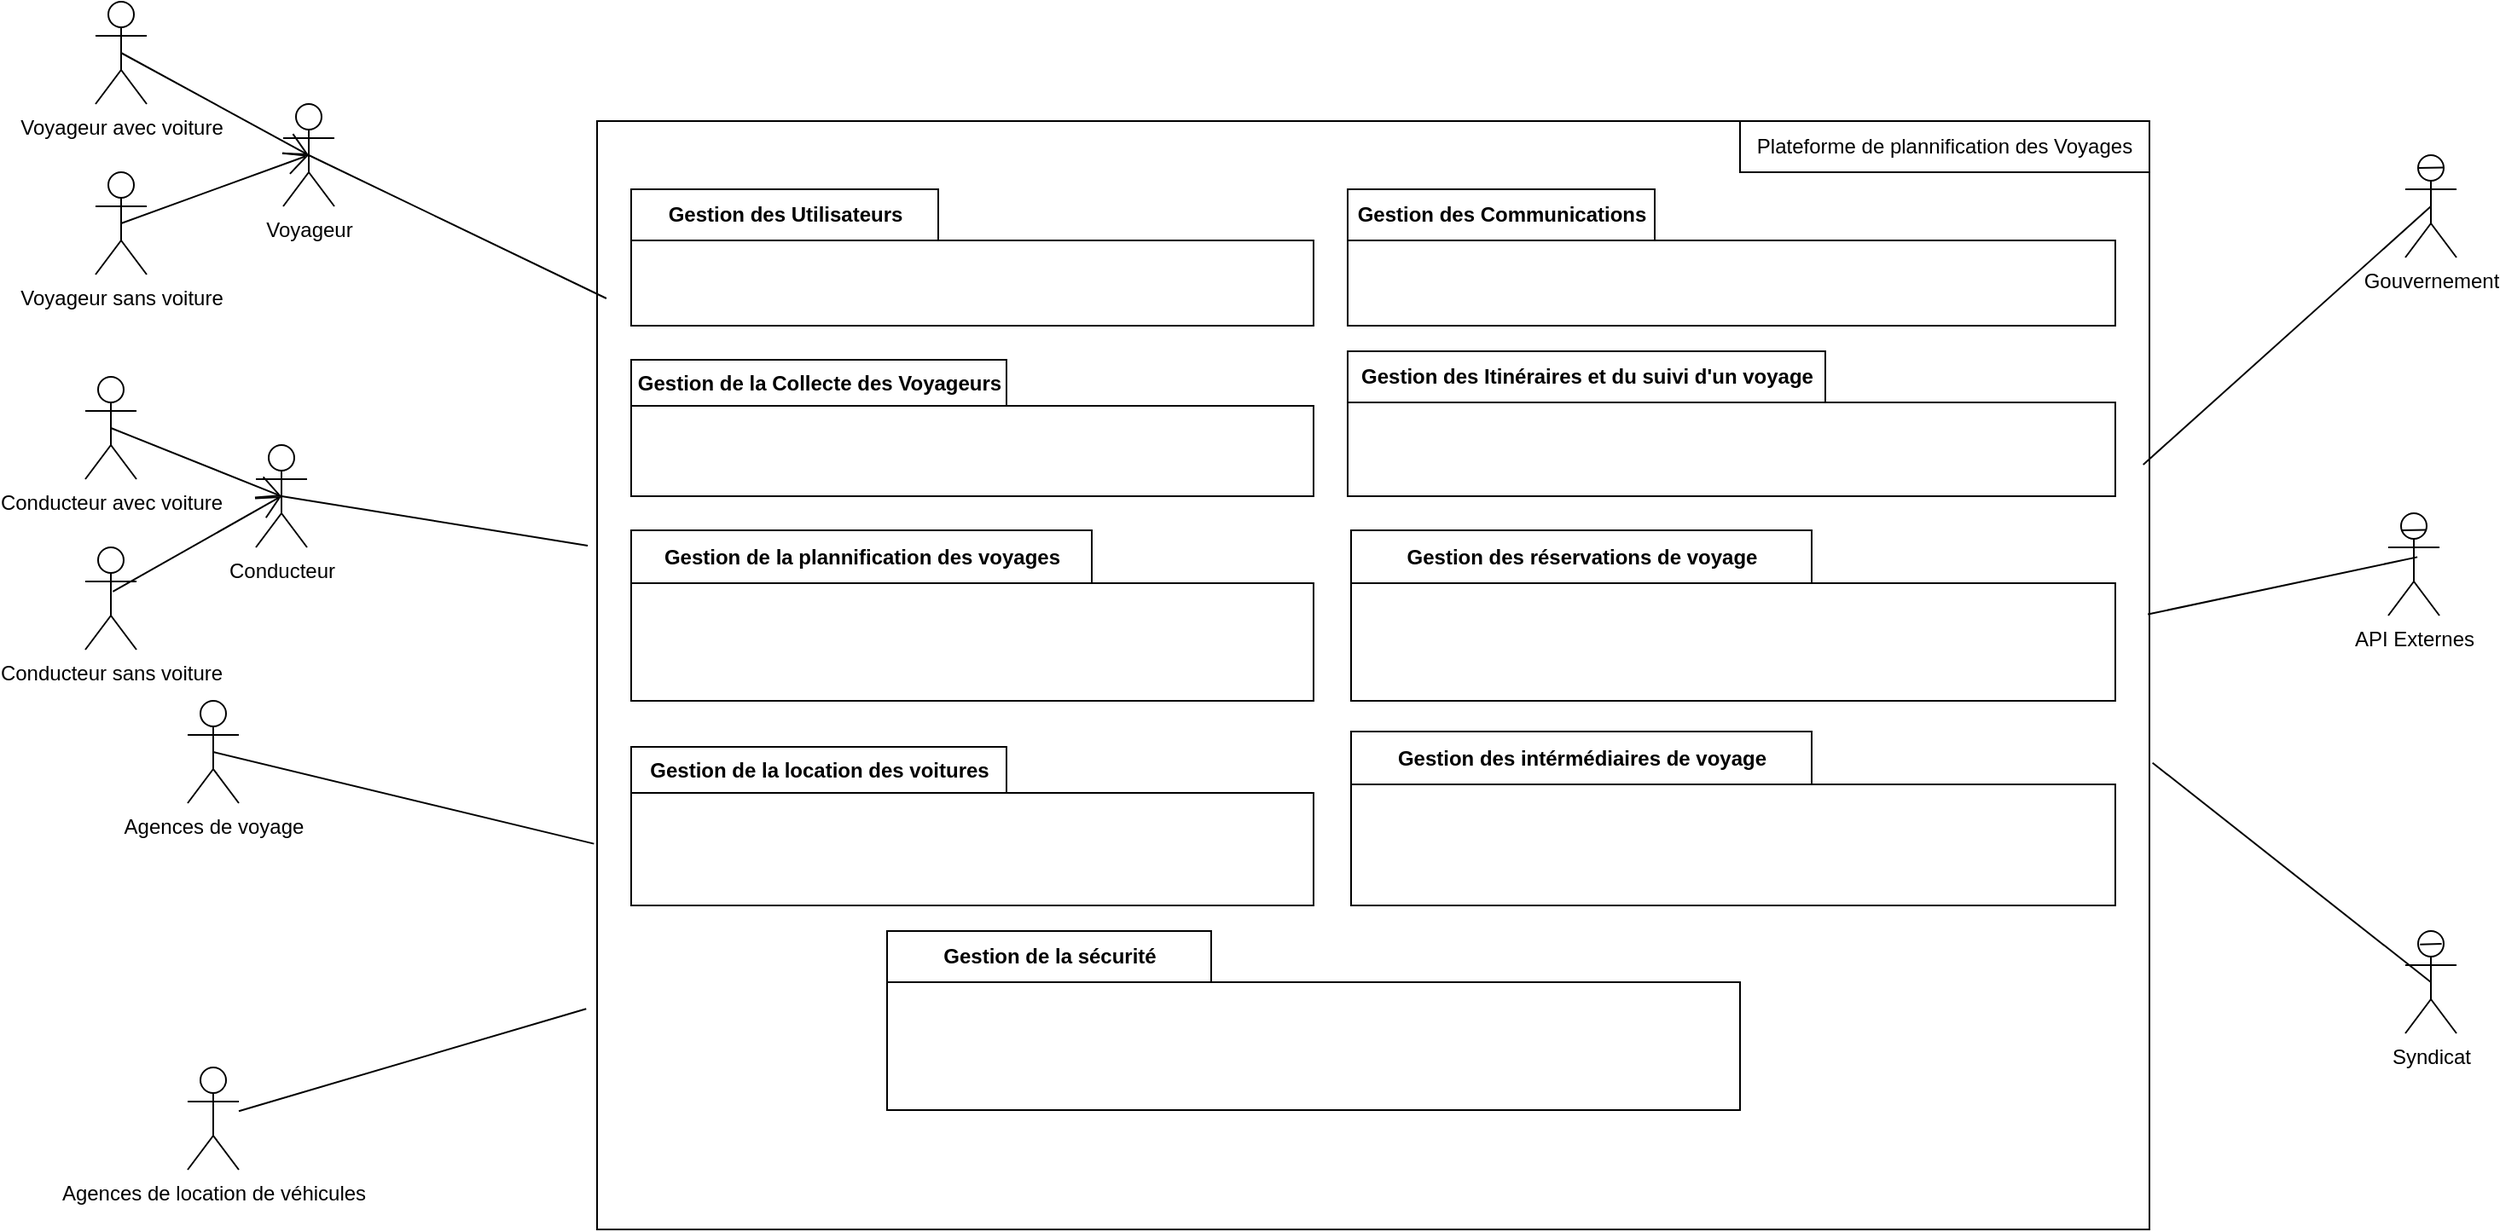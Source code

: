 <mxfile version="24.0.4" type="device" pages="10">
  <diagram id="7_C0xa3l1ptunwqtjRLV" name="Modèle Package Générique">
    <mxGraphModel dx="1707" dy="1700" grid="1" gridSize="10" guides="1" tooltips="1" connect="1" arrows="1" fold="1" page="1" pageScale="1" pageWidth="827" pageHeight="1169" math="0" shadow="0">
      <root>
        <mxCell id="0" />
        <mxCell id="1" parent="0" />
        <mxCell id="sOg6O2yOuiOM6pEQ7dvf-4" value="API Externes" style="shape=umlActor;verticalLabelPosition=bottom;verticalAlign=top;html=1;" parent="1" vertex="1">
          <mxGeometry x="1100" y="-690" width="30" height="60" as="geometry" />
        </mxCell>
        <mxCell id="lzjD5oIL5576dK8uw15z-1" value="" style="whiteSpace=wrap;html=1;labelBackgroundColor=default;" parent="1" vertex="1">
          <mxGeometry x="50" y="-920" width="910" height="650" as="geometry" />
        </mxCell>
        <mxCell id="lzjD5oIL5576dK8uw15z-2" value="" style="endArrow=none;html=1;entryX=0.996;entryY=0.31;entryDx=0;entryDy=0;entryPerimeter=0;exitX=0.5;exitY=0.5;exitDx=0;exitDy=0;exitPerimeter=0;startArrow=none;" parent="1" source="lzjD5oIL5576dK8uw15z-8" target="lzjD5oIL5576dK8uw15z-1" edge="1">
          <mxGeometry width="50" height="50" relative="1" as="geometry">
            <mxPoint x="495" y="-520" as="sourcePoint" />
            <mxPoint x="388" y="-424" as="targetPoint" />
          </mxGeometry>
        </mxCell>
        <mxCell id="lzjD5oIL5576dK8uw15z-3" value="&lt;span style=&quot;background-color: rgb(255, 255, 255);&quot;&gt;Plateforme de plannification des Voyages&lt;/span&gt;" style="rounded=0;labelBackgroundColor=none;labelBorderColor=none;fontColor=default;whiteSpace=wrap;html=1;" parent="1" vertex="1">
          <mxGeometry x="720" y="-920" width="240" height="30" as="geometry" />
        </mxCell>
        <object label="Voyageur" Malade="" id="lzjD5oIL5576dK8uw15z-4">
          <mxCell style="shape=umlActor;verticalLabelPosition=bottom;verticalAlign=top;html=1;outlineConnect=0;" parent="1" vertex="1">
            <mxGeometry x="-134" y="-930" width="30" height="60" as="geometry" />
          </mxCell>
        </object>
        <mxCell id="lzjD5oIL5576dK8uw15z-5" value="" style="endArrow=none;html=1;exitX=0.5;exitY=0.5;exitDx=0;exitDy=0;exitPerimeter=0;entryX=0.006;entryY=0.16;entryDx=0;entryDy=0;entryPerimeter=0;" parent="1" source="lzjD5oIL5576dK8uw15z-4" target="lzjD5oIL5576dK8uw15z-1" edge="1">
          <mxGeometry width="50" height="50" relative="1" as="geometry">
            <mxPoint x="90" y="-340" as="sourcePoint" />
            <mxPoint x="140" y="-390" as="targetPoint" />
          </mxGeometry>
        </mxCell>
        <mxCell id="lzjD5oIL5576dK8uw15z-6" value="Conducteur" style="shape=umlActor;verticalLabelPosition=bottom;verticalAlign=top;html=1;" parent="1" vertex="1">
          <mxGeometry x="-150" y="-730" width="30" height="60" as="geometry" />
        </mxCell>
        <mxCell id="lzjD5oIL5576dK8uw15z-7" value="" style="endArrow=none;html=1;entryX=-0.006;entryY=0.383;entryDx=0;entryDy=0;entryPerimeter=0;exitX=0.5;exitY=0.5;exitDx=0;exitDy=0;exitPerimeter=0;" parent="1" source="lzjD5oIL5576dK8uw15z-6" target="lzjD5oIL5576dK8uw15z-1" edge="1">
          <mxGeometry width="50" height="50" relative="1" as="geometry">
            <mxPoint y="-270" as="sourcePoint" />
            <mxPoint x="50" y="-320" as="targetPoint" />
          </mxGeometry>
        </mxCell>
        <mxCell id="lzjD5oIL5576dK8uw15z-8" value="Gouvernement" style="shape=umlActor;verticalLabelPosition=bottom;verticalAlign=top;html=1;" parent="1" vertex="1">
          <mxGeometry x="1110" y="-900" width="30" height="60" as="geometry" />
        </mxCell>
        <mxCell id="lzjD5oIL5576dK8uw15z-9" value="" style="endArrow=none;html=1;entryX=0.743;entryY=0.121;entryDx=0;entryDy=0;entryPerimeter=0;exitX=0.246;exitY=0.126;exitDx=0;exitDy=0;exitPerimeter=0;" parent="1" source="lzjD5oIL5576dK8uw15z-8" target="lzjD5oIL5576dK8uw15z-8" edge="1">
          <mxGeometry width="50" height="50" relative="1" as="geometry">
            <mxPoint x="835" y="-490" as="sourcePoint" />
            <mxPoint x="885" y="-540" as="targetPoint" />
          </mxGeometry>
        </mxCell>
        <mxCell id="lzjD5oIL5576dK8uw15z-10" value="Syndicat" style="shape=umlActor;verticalLabelPosition=bottom;verticalAlign=top;html=1;" parent="1" vertex="1">
          <mxGeometry x="1110" y="-445" width="30" height="60" as="geometry" />
        </mxCell>
        <mxCell id="lzjD5oIL5576dK8uw15z-12" value="Conducteur sans voiture" style="shape=umlActor;verticalLabelPosition=bottom;verticalAlign=top;html=1;" parent="1" vertex="1">
          <mxGeometry x="-250" y="-670" width="30" height="60" as="geometry" />
        </mxCell>
        <mxCell id="lzjD5oIL5576dK8uw15z-13" value="Conducteur avec voiture" style="shape=umlActor;verticalLabelPosition=bottom;verticalAlign=top;html=1;" parent="1" vertex="1">
          <mxGeometry x="-250" y="-770" width="30" height="60" as="geometry" />
        </mxCell>
        <object label="Voyageur sans voiture" Malade="" id="lzjD5oIL5576dK8uw15z-14">
          <mxCell style="shape=umlActor;verticalLabelPosition=bottom;verticalAlign=top;html=1;outlineConnect=0;" parent="1" vertex="1">
            <mxGeometry x="-244" y="-890" width="30" height="60" as="geometry" />
          </mxCell>
        </object>
        <object label="Voyageur avec voiture" Malade="" id="lzjD5oIL5576dK8uw15z-15">
          <mxCell style="shape=umlActor;verticalLabelPosition=bottom;verticalAlign=top;html=1;outlineConnect=0;" parent="1" vertex="1">
            <mxGeometry x="-244" y="-990" width="30" height="60" as="geometry" />
          </mxCell>
        </object>
        <mxCell id="lzjD5oIL5576dK8uw15z-16" value="" style="endArrow=open;endFill=1;endSize=12;html=1;entryX=0.5;entryY=0.5;entryDx=0;entryDy=0;entryPerimeter=0;exitX=0.5;exitY=0.5;exitDx=0;exitDy=0;exitPerimeter=0;" parent="1" source="lzjD5oIL5576dK8uw15z-15" target="lzjD5oIL5576dK8uw15z-4" edge="1">
          <mxGeometry width="160" relative="1" as="geometry">
            <mxPoint x="-184" y="-950" as="sourcePoint" />
            <mxPoint x="-91.88" y="-949.826" as="targetPoint" />
          </mxGeometry>
        </mxCell>
        <mxCell id="lzjD5oIL5576dK8uw15z-17" value="" style="endArrow=open;endFill=1;endSize=12;html=1;entryX=0.5;entryY=0.5;entryDx=0;entryDy=0;entryPerimeter=0;exitX=0.5;exitY=0.5;exitDx=0;exitDy=0;exitPerimeter=0;" parent="1" source="lzjD5oIL5576dK8uw15z-14" target="lzjD5oIL5576dK8uw15z-4" edge="1">
          <mxGeometry width="160" relative="1" as="geometry">
            <mxPoint x="-219" y="-950" as="sourcePoint" />
            <mxPoint x="-109" y="-890" as="targetPoint" />
          </mxGeometry>
        </mxCell>
        <mxCell id="lzjD5oIL5576dK8uw15z-18" value="" style="endArrow=open;endFill=1;endSize=12;html=1;entryX=0.5;entryY=0.5;entryDx=0;entryDy=0;entryPerimeter=0;exitX=0.5;exitY=0.5;exitDx=0;exitDy=0;exitPerimeter=0;" parent="1" source="lzjD5oIL5576dK8uw15z-13" target="lzjD5oIL5576dK8uw15z-6" edge="1">
          <mxGeometry width="160" relative="1" as="geometry">
            <mxPoint x="-235" y="-730.0" as="sourcePoint" />
            <mxPoint x="-105" y="-830" as="targetPoint" />
          </mxGeometry>
        </mxCell>
        <mxCell id="lzjD5oIL5576dK8uw15z-19" value="" style="endArrow=open;endFill=1;endSize=12;html=1;exitX=0.538;exitY=0.432;exitDx=0;exitDy=0;exitPerimeter=0;entryX=0.5;entryY=0.5;entryDx=0;entryDy=0;entryPerimeter=0;" parent="1" source="lzjD5oIL5576dK8uw15z-12" target="lzjD5oIL5576dK8uw15z-6" edge="1">
          <mxGeometry width="160" relative="1" as="geometry">
            <mxPoint x="-205" y="-880" as="sourcePoint" />
            <mxPoint x="-160" y="-660" as="targetPoint" />
          </mxGeometry>
        </mxCell>
        <mxCell id="lzjD5oIL5576dK8uw15z-20" value="Agences de voyage" style="shape=umlActor;verticalLabelPosition=bottom;verticalAlign=top;html=1;" parent="1" vertex="1">
          <mxGeometry x="-190" y="-580" width="30" height="60" as="geometry" />
        </mxCell>
        <mxCell id="lzjD5oIL5576dK8uw15z-21" value="" style="endArrow=none;html=1;entryX=-0.002;entryY=0.652;entryDx=0;entryDy=0;entryPerimeter=0;exitX=0.5;exitY=0.5;exitDx=0;exitDy=0;exitPerimeter=0;" parent="1" source="lzjD5oIL5576dK8uw15z-20" target="lzjD5oIL5576dK8uw15z-1" edge="1">
          <mxGeometry width="50" height="50" relative="1" as="geometry">
            <mxPoint x="-115" y="-320" as="sourcePoint" />
            <mxPoint x="88.32" y="-350.013" as="targetPoint" />
          </mxGeometry>
        </mxCell>
        <mxCell id="lzjD5oIL5576dK8uw15z-23" value="Agences de location de véhicules" style="shape=umlActor;verticalLabelPosition=bottom;verticalAlign=top;html=1;" parent="1" vertex="1">
          <mxGeometry x="-190" y="-365" width="30" height="60" as="geometry" />
        </mxCell>
        <mxCell id="lzjD5oIL5576dK8uw15z-26" value="" style="endArrow=none;html=1;entryX=1.002;entryY=0.579;entryDx=0;entryDy=0;entryPerimeter=0;startArrow=none;exitX=0.5;exitY=0.5;exitDx=0;exitDy=0;exitPerimeter=0;" parent="1" source="lzjD5oIL5576dK8uw15z-10" target="lzjD5oIL5576dK8uw15z-1" edge="1">
          <mxGeometry width="50" height="50" relative="1" as="geometry">
            <mxPoint x="1480" y="200" as="sourcePoint" />
            <mxPoint x="368.88" y="-378.41" as="targetPoint" />
          </mxGeometry>
        </mxCell>
        <mxCell id="lzjD5oIL5576dK8uw15z-27" value="Gestion des Utilisateurs" style="shape=folder;fontStyle=1;tabWidth=180;tabHeight=30;tabPosition=left;html=1;boundedLbl=1;labelInHeader=1;container=1;collapsible=0;" parent="1" vertex="1">
          <mxGeometry x="70" y="-880" width="400" height="80" as="geometry" />
        </mxCell>
        <mxCell id="lzjD5oIL5576dK8uw15z-28" value="" style="html=1;strokeColor=none;resizeWidth=1;resizeHeight=1;fillColor=none;part=1;connectable=0;allowArrows=0;deletable=0;" parent="lzjD5oIL5576dK8uw15z-27" vertex="1">
          <mxGeometry width="400" height="67.451" relative="1" as="geometry">
            <mxPoint y="30" as="offset" />
          </mxGeometry>
        </mxCell>
        <mxCell id="lzjD5oIL5576dK8uw15z-41" value="Gestion des Communications" style="shape=folder;fontStyle=1;tabWidth=180;tabHeight=30;tabPosition=left;html=1;boundedLbl=1;labelInHeader=1;container=1;collapsible=0;" parent="1" vertex="1">
          <mxGeometry x="490" y="-880" width="450" height="80" as="geometry" />
        </mxCell>
        <mxCell id="lzjD5oIL5576dK8uw15z-42" value="&lt;div style=&quot;&quot;&gt;&lt;br&gt;&lt;/div&gt;" style="html=1;strokeColor=none;resizeWidth=1;resizeHeight=1;fillColor=none;part=1;connectable=0;allowArrows=0;deletable=0;align=center;" parent="lzjD5oIL5576dK8uw15z-41" vertex="1">
          <mxGeometry width="450" height="56.0" relative="1" as="geometry">
            <mxPoint y="30" as="offset" />
          </mxGeometry>
        </mxCell>
        <mxCell id="lzjD5oIL5576dK8uw15z-43" value="Gestion de la Collecte des Voyageurs" style="shape=folder;fontStyle=1;tabWidth=220;tabHeight=27;tabPosition=left;html=1;boundedLbl=1;labelInHeader=1;container=1;collapsible=0;" parent="1" vertex="1">
          <mxGeometry x="70" y="-780" width="400" height="80" as="geometry" />
        </mxCell>
        <mxCell id="lzjD5oIL5576dK8uw15z-44" value="&lt;div style=&quot;&quot;&gt;&lt;br&gt;&lt;/div&gt;" style="html=1;strokeColor=none;resizeWidth=1;resizeHeight=1;fillColor=none;part=1;connectable=0;allowArrows=0;deletable=0;align=center;" parent="lzjD5oIL5576dK8uw15z-43" vertex="1">
          <mxGeometry width="400.0" height="56" relative="1" as="geometry">
            <mxPoint y="30" as="offset" />
          </mxGeometry>
        </mxCell>
        <mxCell id="lzjD5oIL5576dK8uw15z-45" value="Gestion de la plannification des voyages" style="shape=folder;fontStyle=1;tabWidth=270;tabHeight=31;tabPosition=left;html=1;boundedLbl=1;labelInHeader=1;container=1;collapsible=0;" parent="1" vertex="1">
          <mxGeometry x="70" y="-680" width="400" height="100" as="geometry" />
        </mxCell>
        <mxCell id="lzjD5oIL5576dK8uw15z-46" value="&lt;div style=&quot;&quot;&gt;&lt;br&gt;&lt;/div&gt;" style="html=1;strokeColor=none;resizeWidth=1;resizeHeight=1;fillColor=none;part=1;connectable=0;allowArrows=0;deletable=0;align=center;" parent="lzjD5oIL5576dK8uw15z-45" vertex="1">
          <mxGeometry width="389.189" height="70.0" relative="1" as="geometry">
            <mxPoint y="30" as="offset" />
          </mxGeometry>
        </mxCell>
        <mxCell id="lzjD5oIL5576dK8uw15z-51" value="Gestion des réservations de voyage" style="shape=folder;fontStyle=1;tabWidth=270;tabHeight=31;tabPosition=left;html=1;boundedLbl=1;labelInHeader=1;container=1;collapsible=0;" parent="1" vertex="1">
          <mxGeometry x="492" y="-680" width="448" height="100" as="geometry" />
        </mxCell>
        <mxCell id="lzjD5oIL5576dK8uw15z-52" value="&lt;div style=&quot;&quot;&gt;&lt;br&gt;&lt;/div&gt;" style="html=1;strokeColor=none;resizeWidth=1;resizeHeight=1;fillColor=none;part=1;connectable=0;allowArrows=0;deletable=0;align=center;" parent="lzjD5oIL5576dK8uw15z-51" vertex="1">
          <mxGeometry width="435.892" height="70.0" relative="1" as="geometry">
            <mxPoint y="30" as="offset" />
          </mxGeometry>
        </mxCell>
        <mxCell id="lzjD5oIL5576dK8uw15z-57" value="Gestion de la location des voitures" style="shape=folder;fontStyle=1;tabWidth=220;tabHeight=27;tabPosition=left;html=1;boundedLbl=1;labelInHeader=1;container=1;collapsible=0;" parent="1" vertex="1">
          <mxGeometry x="70" y="-552.99" width="400" height="92.99" as="geometry" />
        </mxCell>
        <mxCell id="lzjD5oIL5576dK8uw15z-58" value="&lt;div style=&quot;&quot;&gt;&lt;br&gt;&lt;/div&gt;" style="html=1;strokeColor=none;resizeWidth=1;resizeHeight=1;fillColor=none;part=1;connectable=0;allowArrows=0;deletable=0;align=center;" parent="lzjD5oIL5576dK8uw15z-57" vertex="1">
          <mxGeometry width="400.0" height="65.093" relative="1" as="geometry">
            <mxPoint y="30" as="offset" />
          </mxGeometry>
        </mxCell>
        <mxCell id="lzjD5oIL5576dK8uw15z-59" value="Gestion des Itinéraires et du suivi d&#39;un voyage" style="shape=folder;fontStyle=1;tabWidth=280;tabHeight=30;tabPosition=left;html=1;boundedLbl=1;labelInHeader=1;container=1;collapsible=0;" parent="1" vertex="1">
          <mxGeometry x="490" y="-785" width="450" height="85" as="geometry" />
        </mxCell>
        <mxCell id="lzjD5oIL5576dK8uw15z-60" value="&lt;div style=&quot;&quot;&gt;&lt;br&gt;&lt;/div&gt;" style="html=1;strokeColor=none;resizeWidth=1;resizeHeight=1;fillColor=none;part=1;connectable=0;allowArrows=0;deletable=0;align=center;" parent="lzjD5oIL5576dK8uw15z-59" vertex="1">
          <mxGeometry width="437.838" height="59.5" relative="1" as="geometry">
            <mxPoint y="30" as="offset" />
          </mxGeometry>
        </mxCell>
        <mxCell id="lzjD5oIL5576dK8uw15z-61" value="Gestion des intérmédiaires de voyage" style="shape=folder;fontStyle=1;tabWidth=270;tabHeight=31;tabPosition=left;html=1;boundedLbl=1;labelInHeader=1;container=1;collapsible=0;" parent="1" vertex="1">
          <mxGeometry x="492" y="-562" width="448" height="102" as="geometry" />
        </mxCell>
        <mxCell id="lzjD5oIL5576dK8uw15z-62" value="&lt;div style=&quot;&quot;&gt;&lt;br&gt;&lt;/div&gt;" style="html=1;strokeColor=none;resizeWidth=1;resizeHeight=1;fillColor=none;part=1;connectable=0;allowArrows=0;deletable=0;align=center;" parent="lzjD5oIL5576dK8uw15z-61" vertex="1">
          <mxGeometry width="435.892" height="71.4" relative="1" as="geometry">
            <mxPoint y="30" as="offset" />
          </mxGeometry>
        </mxCell>
        <mxCell id="lzjD5oIL5576dK8uw15z-69" value="Gestion de la sécurité" style="shape=folder;fontStyle=1;tabWidth=190;tabHeight=30;tabPosition=left;html=1;boundedLbl=1;labelInHeader=1;container=1;collapsible=0;" parent="1" vertex="1">
          <mxGeometry x="220" y="-445" width="500" height="105" as="geometry" />
        </mxCell>
        <mxCell id="lzjD5oIL5576dK8uw15z-70" value="&lt;div style=&quot;&quot;&gt;&lt;br&gt;&lt;/div&gt;" style="html=1;strokeColor=none;resizeWidth=1;resizeHeight=1;fillColor=none;part=1;connectable=0;allowArrows=0;deletable=0;align=center;" parent="lzjD5oIL5576dK8uw15z-69" vertex="1">
          <mxGeometry width="500" height="97.674" relative="1" as="geometry">
            <mxPoint y="30" as="offset" />
          </mxGeometry>
        </mxCell>
        <mxCell id="sOg6O2yOuiOM6pEQ7dvf-1" value="" style="endArrow=none;html=1;entryX=-0.007;entryY=0.801;entryDx=0;entryDy=0;entryPerimeter=0;" parent="1" source="lzjD5oIL5576dK8uw15z-23" target="lzjD5oIL5576dK8uw15z-1" edge="1">
          <mxGeometry width="50" height="50" relative="1" as="geometry">
            <mxPoint x="-295" y="-540" as="sourcePoint" />
            <mxPoint x="58" y="-486" as="targetPoint" />
          </mxGeometry>
        </mxCell>
        <mxCell id="sOg6O2yOuiOM6pEQ7dvf-2" value="" style="endArrow=none;html=1;entryX=0.999;entryY=0.445;entryDx=0;entryDy=0;entryPerimeter=0;exitX=0.568;exitY=0.428;exitDx=0;exitDy=0;exitPerimeter=0;startArrow=none;" parent="1" source="sOg6O2yOuiOM6pEQ7dvf-4" target="lzjD5oIL5576dK8uw15z-1" edge="1">
          <mxGeometry width="50" height="50" relative="1" as="geometry">
            <mxPoint x="1104" y="-660" as="sourcePoint" />
            <mxPoint x="960" y="-637" as="targetPoint" />
          </mxGeometry>
        </mxCell>
        <mxCell id="sOg6O2yOuiOM6pEQ7dvf-3" value="" style="endArrow=none;html=1;entryX=0.743;entryY=0.121;entryDx=0;entryDy=0;entryPerimeter=0;exitX=0.246;exitY=0.126;exitDx=0;exitDy=0;exitPerimeter=0;" parent="1" edge="1">
          <mxGeometry width="50" height="50" relative="1" as="geometry">
            <mxPoint x="1107.54" y="-680" as="sourcePoint" />
            <mxPoint x="1122.45" y="-680.3" as="targetPoint" />
          </mxGeometry>
        </mxCell>
        <mxCell id="sOg6O2yOuiOM6pEQ7dvf-6" value="" style="endArrow=none;html=1;entryX=0.71;entryY=0.124;entryDx=0;entryDy=0;entryPerimeter=0;exitX=0.287;exitY=0.131;exitDx=0;exitDy=0;exitPerimeter=0;" parent="1" source="lzjD5oIL5576dK8uw15z-10" target="lzjD5oIL5576dK8uw15z-10" edge="1">
          <mxGeometry width="50" height="50" relative="1" as="geometry">
            <mxPoint x="1157.55" y="-429.7" as="sourcePoint" />
            <mxPoint x="1172.46" y="-430" as="targetPoint" />
          </mxGeometry>
        </mxCell>
      </root>
    </mxGraphModel>
  </diagram>
  <diagram id="fDSpz4szXHU6pNgY5aDu" name="Package Gestion des Utilisateurs">
    <mxGraphModel dx="363" dy="439" grid="1" gridSize="10" guides="1" tooltips="1" connect="1" arrows="1" fold="1" page="1" pageScale="1" pageWidth="827" pageHeight="1169" math="0" shadow="0">
      <root>
        <mxCell id="0" />
        <mxCell id="1" parent="0" />
        <mxCell id="nYwtf9QWpGsIm8gjQy5q-1" value="Gestion des Utilisateurs" style="shape=folder;fontStyle=1;tabWidth=180;tabHeight=30;tabPosition=left;html=1;boundedLbl=1;labelInHeader=1;container=1;collapsible=0;" vertex="1" parent="1">
          <mxGeometry x="49" y="50" width="730" height="330" as="geometry" />
        </mxCell>
        <mxCell id="nYwtf9QWpGsIm8gjQy5q-2" value="" style="html=1;strokeColor=none;resizeWidth=1;resizeHeight=1;fillColor=none;part=1;connectable=0;allowArrows=0;deletable=0;" vertex="1" parent="nYwtf9QWpGsIm8gjQy5q-1">
          <mxGeometry width="730" height="278.235" relative="1" as="geometry">
            <mxPoint y="30" as="offset" />
          </mxGeometry>
        </mxCell>
        <mxCell id="nYwtf9QWpGsIm8gjQy5q-3" value="Gestion des Voyageurs" style="shape=folder;fontStyle=1;tabWidth=180;tabHeight=30;tabPosition=left;html=1;boundedLbl=1;labelInHeader=1;container=1;collapsible=0;" vertex="1" parent="nYwtf9QWpGsIm8gjQy5q-1">
          <mxGeometry x="20.28" y="40" width="319.72" height="80" as="geometry" />
        </mxCell>
        <mxCell id="nYwtf9QWpGsIm8gjQy5q-4" value="&lt;div style=&quot;&quot;&gt;&lt;span style=&quot;background-color: initial;&quot;&gt;- Gestion des voyageurs&lt;/span&gt;&lt;span style=&quot;background-color: initial;&quot;&gt;&amp;nbsp;avec voiture&lt;/span&gt;&lt;/div&gt;&lt;div style=&quot;&quot;&gt;&lt;span style=&quot;background-color: initial;&quot;&gt;- Gestion des&amp;nbsp;&lt;/span&gt;&lt;span style=&quot;&quot;&gt;voyageurs&lt;/span&gt;&lt;span style=&quot;background-color: initial;&quot;&gt;&amp;nbsp;sans voiture&lt;/span&gt;&lt;/div&gt;" style="html=1;strokeColor=none;resizeWidth=1;resizeHeight=1;fillColor=none;part=1;connectable=0;allowArrows=0;deletable=0;align=center;" vertex="1" parent="nYwtf9QWpGsIm8gjQy5q-3">
          <mxGeometry width="319.72" height="56.0" relative="1" as="geometry">
            <mxPoint y="30" as="offset" />
          </mxGeometry>
        </mxCell>
        <mxCell id="nYwtf9QWpGsIm8gjQy5q-5" value="Gestion des Conducteurs" style="shape=folder;fontStyle=1;tabWidth=180;tabHeight=30;tabPosition=left;html=1;boundedLbl=1;labelInHeader=1;container=1;collapsible=0;" vertex="1" parent="nYwtf9QWpGsIm8gjQy5q-1">
          <mxGeometry x="20.28" y="134.09" width="319.72" height="82.45" as="geometry" />
        </mxCell>
        <mxCell id="nYwtf9QWpGsIm8gjQy5q-6" value="&lt;div style=&quot;text-align: left;&quot;&gt;&lt;span style=&quot;background-color: initial;&quot;&gt;- Gestion des conducteurs avec voiture&lt;/span&gt;&lt;/div&gt;&lt;div style=&quot;text-align: left;&quot;&gt;&lt;span style=&quot;background-color: initial;&quot;&gt;- Gestion des conducteurs sans voiture&lt;/span&gt;&lt;/div&gt;" style="html=1;strokeColor=none;resizeWidth=1;resizeHeight=1;fillColor=none;part=1;connectable=0;allowArrows=0;deletable=0;" vertex="1" parent="nYwtf9QWpGsIm8gjQy5q-5">
          <mxGeometry width="319.72" height="57.715" relative="1" as="geometry">
            <mxPoint y="30" as="offset" />
          </mxGeometry>
        </mxCell>
        <mxCell id="nYwtf9QWpGsIm8gjQy5q-7" value="Gestion des Syndicats" style="shape=folder;fontStyle=1;tabWidth=150;tabHeight=30;tabPosition=left;html=1;boundedLbl=1;labelInHeader=1;container=1;collapsible=0;" vertex="1" parent="nYwtf9QWpGsIm8gjQy5q-1">
          <mxGeometry x="20.28" y="230" width="319.72" height="81.84" as="geometry" />
        </mxCell>
        <mxCell id="nYwtf9QWpGsIm8gjQy5q-8" value="&lt;div style=&quot;text-align: left;&quot;&gt;- Gestion de l&#39;identification des syndicats&lt;/div&gt;&lt;div style=&quot;text-align: left;&quot;&gt;- Gestion des liens entre Syndicats &amp;amp; Syndiqués&lt;/div&gt;" style="html=1;strokeColor=none;resizeWidth=1;resizeHeight=1;fillColor=none;part=1;connectable=0;allowArrows=0;deletable=0;" vertex="1" parent="nYwtf9QWpGsIm8gjQy5q-7">
          <mxGeometry width="339.702" height="57.288" relative="1" as="geometry">
            <mxPoint y="30" as="offset" />
          </mxGeometry>
        </mxCell>
        <mxCell id="nYwtf9QWpGsIm8gjQy5q-9" value="Gestion des Agences de voyages" style="shape=folder;fontStyle=1;tabWidth=210;tabHeight=30;tabPosition=left;html=1;boundedLbl=1;labelInHeader=1;container=1;collapsible=0;" vertex="1" parent="nYwtf9QWpGsIm8gjQy5q-1">
          <mxGeometry x="360.28" y="40" width="350" height="80" as="geometry" />
        </mxCell>
        <mxCell id="nYwtf9QWpGsIm8gjQy5q-10" value="&lt;div style=&quot;text-align: left;&quot;&gt;- Gestion de l&#39;identification des agences de voyage&lt;/div&gt;&lt;div style=&quot;text-align: left;&quot;&gt;- Gestion de la collaboration avec les agences de voyage&lt;/div&gt;" style="html=1;strokeColor=none;resizeWidth=1;resizeHeight=1;fillColor=none;part=1;connectable=0;allowArrows=0;deletable=0;" vertex="1" parent="nYwtf9QWpGsIm8gjQy5q-9">
          <mxGeometry width="350" height="56.0" relative="1" as="geometry">
            <mxPoint y="30" as="offset" />
          </mxGeometry>
        </mxCell>
        <mxCell id="nYwtf9QWpGsIm8gjQy5q-11" value="Gestion de gouvernement" style="shape=folder;fontStyle=1;tabWidth=180;tabHeight=30;tabPosition=left;html=1;boundedLbl=1;labelInHeader=1;container=1;collapsible=0;" vertex="1" parent="nYwtf9QWpGsIm8gjQy5q-1">
          <mxGeometry x="360.28" y="134.09" width="349.72" height="82.45" as="geometry" />
        </mxCell>
        <mxCell id="nYwtf9QWpGsIm8gjQy5q-12" value="&lt;div style=&quot;text-align: left;&quot;&gt;- Gestion de l&#39;identification des agents du gouvernement&lt;/div&gt;&lt;div style=&quot;text-align: left;&quot;&gt;- Getion des échanges de données de mobilité et autres&lt;/div&gt;" style="html=1;strokeColor=none;resizeWidth=1;resizeHeight=1;fillColor=none;part=1;connectable=0;allowArrows=0;deletable=0;" vertex="1" parent="nYwtf9QWpGsIm8gjQy5q-11">
          <mxGeometry width="349.72" height="57.715" relative="1" as="geometry">
            <mxPoint y="30" as="offset" />
          </mxGeometry>
        </mxCell>
        <mxCell id="nYwtf9QWpGsIm8gjQy5q-13" value="Gestion des Agences de location" style="shape=folder;fontStyle=1;tabWidth=210;tabHeight=25;tabPosition=left;html=1;boundedLbl=1;labelInHeader=1;container=1;collapsible=0;" vertex="1" parent="nYwtf9QWpGsIm8gjQy5q-1">
          <mxGeometry x="360" y="230" width="350" height="85.3" as="geometry" />
        </mxCell>
        <mxCell id="nYwtf9QWpGsIm8gjQy5q-14" value="&lt;div style=&quot;text-align: left;&quot;&gt;&lt;div&gt;- Gestion de l&#39;identification des agences de location&lt;/div&gt;&lt;div&gt;- Getion de la collaboration (Contrats...) avec ces agences&lt;/div&gt;&lt;/div&gt;" style="html=1;strokeColor=none;resizeWidth=1;resizeHeight=1;fillColor=none;part=1;connectable=0;allowArrows=0;deletable=0;" vertex="1" parent="nYwtf9QWpGsIm8gjQy5q-13">
          <mxGeometry width="350" height="59.71" relative="1" as="geometry">
            <mxPoint y="30" as="offset" />
          </mxGeometry>
        </mxCell>
      </root>
    </mxGraphModel>
  </diagram>
  <diagram id="CCjT24_dsCu7uzjeiE8k" name="Package Gestion des Communications">
    <mxGraphModel dx="1707" dy="531" grid="1" gridSize="10" guides="1" tooltips="1" connect="1" arrows="1" fold="1" page="1" pageScale="1" pageWidth="827" pageHeight="1169" math="0" shadow="0">
      <root>
        <mxCell id="0" />
        <mxCell id="1" parent="0" />
        <mxCell id="HbwH9D_m0ehjSGYVuxon-1" value="Gestion des Communications" style="shape=folder;fontStyle=1;tabWidth=180;tabHeight=30;tabPosition=left;html=1;boundedLbl=1;labelInHeader=1;container=1;collapsible=0;" parent="1" vertex="1">
          <mxGeometry x="-790" y="80" width="760" height="180" as="geometry" />
        </mxCell>
        <mxCell id="HbwH9D_m0ehjSGYVuxon-2" value="&lt;div style=&quot;&quot;&gt;&lt;br&gt;&lt;/div&gt;" style="html=1;strokeColor=none;resizeWidth=1;resizeHeight=1;fillColor=none;part=1;connectable=0;allowArrows=0;deletable=0;align=center;" parent="HbwH9D_m0ehjSGYVuxon-1" vertex="1">
          <mxGeometry width="681.22" height="126.0" relative="1" as="geometry">
            <mxPoint y="30" as="offset" />
          </mxGeometry>
        </mxCell>
        <mxCell id="HbwH9D_m0ehjSGYVuxon-3" value="Gestion des communications entre utilisateurs (Chat)" style="shape=folder;fontStyle=1;tabWidth=310;tabHeight=30;tabPosition=left;html=1;boundedLbl=1;labelInHeader=1;container=1;collapsible=0;" parent="HbwH9D_m0ehjSGYVuxon-1" vertex="1">
          <mxGeometry x="18.537" y="50" width="361.463" height="110" as="geometry" />
        </mxCell>
        <mxCell id="HbwH9D_m0ehjSGYVuxon-4" value="&lt;div style=&quot;&quot;&gt;- Gestion de la communication entre conducteurs et voyageurs&lt;/div&gt;&lt;div style=&quot;&quot;&gt;&amp;nbsp;- Gestion de la communication entre agences de locations&amp;nbsp;&lt;/div&gt;&lt;div style=&quot;&quot;&gt;&amp;nbsp; &amp;nbsp; et conducteurs/Voyageurs&lt;/div&gt;&lt;div style=&quot;&quot;&gt;- Gestion de la communication entre agences de voyages et voyageurs&lt;/div&gt;" style="html=1;strokeColor=none;resizeWidth=1;resizeHeight=1;fillColor=none;part=1;connectable=0;allowArrows=0;deletable=0;align=left;" parent="HbwH9D_m0ehjSGYVuxon-3" vertex="1">
          <mxGeometry width="361.463" height="77.0" relative="1" as="geometry">
            <mxPoint y="30" as="offset" />
          </mxGeometry>
        </mxCell>
        <mxCell id="HbwH9D_m0ehjSGYVuxon-5" value="Gestion du ChatBot" style="shape=folder;fontStyle=1;tabWidth=160;tabHeight=30;tabPosition=left;html=1;boundedLbl=1;labelInHeader=1;container=1;collapsible=0;" parent="HbwH9D_m0ehjSGYVuxon-1" vertex="1">
          <mxGeometry x="398.537" y="50" width="278.049" height="110" as="geometry" />
        </mxCell>
        <mxCell id="HbwH9D_m0ehjSGYVuxon-6" value="" style="html=1;strokeColor=none;resizeWidth=1;resizeHeight=1;fillColor=none;part=1;connectable=0;allowArrows=0;deletable=0;align=center;" parent="HbwH9D_m0ehjSGYVuxon-5" vertex="1">
          <mxGeometry width="278.049" height="77.0" relative="1" as="geometry">
            <mxPoint y="30" as="offset" />
          </mxGeometry>
        </mxCell>
      </root>
    </mxGraphModel>
  </diagram>
  <diagram id="x1mhNAVba59E2UTYPK7R" name="Package Gestion de la Collecte des Voyageurs">
    <mxGraphModel dx="1707" dy="531" grid="1" gridSize="10" guides="1" tooltips="1" connect="1" arrows="1" fold="1" page="1" pageScale="1" pageWidth="827" pageHeight="1169" math="0" shadow="0">
      <root>
        <mxCell id="0" />
        <mxCell id="1" parent="0" />
        <mxCell id="PSWpk4WdhvxDQcC7q4kM-1" value="Gestion de la Collecte" style="shape=folder;fontStyle=1;tabWidth=180;tabHeight=30;tabPosition=left;html=1;boundedLbl=1;labelInHeader=1;container=1;collapsible=0;" parent="1" vertex="1">
          <mxGeometry x="-703" y="80" width="580" height="150" as="geometry" />
        </mxCell>
        <mxCell id="PSWpk4WdhvxDQcC7q4kM-2" value="&lt;div style=&quot;&quot;&gt;&lt;br&gt;&lt;/div&gt;" style="html=1;strokeColor=none;resizeWidth=1;resizeHeight=1;fillColor=none;part=1;connectable=0;allowArrows=0;deletable=0;align=center;" parent="PSWpk4WdhvxDQcC7q4kM-1" vertex="1">
          <mxGeometry width="519.878" height="105" relative="1" as="geometry">
            <mxPoint y="30" as="offset" />
          </mxGeometry>
        </mxCell>
        <mxCell id="PSWpk4WdhvxDQcC7q4kM-3" value="Gestion des Conducteurs" style="shape=folder;fontStyle=1;tabWidth=151;tabHeight=30;tabPosition=left;html=1;boundedLbl=1;labelInHeader=1;container=1;collapsible=0;" parent="PSWpk4WdhvxDQcC7q4kM-1" vertex="1">
          <mxGeometry x="14.15" y="45.84" width="265.85" height="84.16" as="geometry" />
        </mxCell>
        <mxCell id="PSWpk4WdhvxDQcC7q4kM-4" value="&lt;div style=&quot;&quot;&gt;&lt;br&gt;&lt;/div&gt;" style="html=1;strokeColor=none;resizeWidth=1;resizeHeight=1;fillColor=none;part=1;connectable=0;allowArrows=0;deletable=0;align=left;" parent="PSWpk4WdhvxDQcC7q4kM-3" vertex="1">
          <mxGeometry width="265.85" height="58.912" relative="1" as="geometry">
            <mxPoint y="30" as="offset" />
          </mxGeometry>
        </mxCell>
        <mxCell id="PSWpk4WdhvxDQcC7q4kM-5" value="Gestion des Voyageurs" style="shape=folder;fontStyle=1;tabWidth=160;tabHeight=30;tabPosition=left;html=1;boundedLbl=1;labelInHeader=1;container=1;collapsible=0;" parent="PSWpk4WdhvxDQcC7q4kM-1" vertex="1">
          <mxGeometry x="300" y="45.84" width="263.68" height="84.16" as="geometry" />
        </mxCell>
        <mxCell id="PSWpk4WdhvxDQcC7q4kM-6" value="" style="html=1;strokeColor=none;resizeWidth=1;resizeHeight=1;fillColor=none;part=1;connectable=0;allowArrows=0;deletable=0;align=center;" parent="PSWpk4WdhvxDQcC7q4kM-5" vertex="1">
          <mxGeometry width="263.68" height="58.912" relative="1" as="geometry">
            <mxPoint y="30" as="offset" />
          </mxGeometry>
        </mxCell>
      </root>
    </mxGraphModel>
  </diagram>
  <diagram id="SMih58vm5NYoBiTxJiwY" name="Package Gestion de Gestion des Itinéraires &amp; Suivi d&#39;un Voyage">
    <mxGraphModel dx="1707" dy="531" grid="1" gridSize="10" guides="1" tooltips="1" connect="1" arrows="1" fold="1" page="1" pageScale="1" pageWidth="827" pageHeight="1169" math="0" shadow="0">
      <root>
        <mxCell id="0" />
        <mxCell id="1" parent="0" />
        <mxCell id="uMjhVNbwHYn3-fSTlogv-5" value="Gestion des titinéraires et du suivi d&#39;un voyage" style="shape=folder;fontStyle=1;tabWidth=280;tabHeight=30;tabPosition=left;html=1;boundedLbl=1;labelInHeader=1;container=1;collapsible=0;" parent="1" vertex="1">
          <mxGeometry x="-780" y="50" width="787" height="300" as="geometry" />
        </mxCell>
        <mxCell id="uMjhVNbwHYn3-fSTlogv-6" value="&lt;div style=&quot;&quot;&gt;&lt;br&gt;&lt;/div&gt;" style="html=1;strokeColor=none;resizeWidth=1;resizeHeight=1;fillColor=none;part=1;connectable=0;allowArrows=0;deletable=0;align=center;" parent="uMjhVNbwHYn3-fSTlogv-5" vertex="1">
          <mxGeometry width="739.459" height="210" relative="1" as="geometry">
            <mxPoint y="30" as="offset" />
          </mxGeometry>
        </mxCell>
        <mxCell id="uMjhVNbwHYn3-fSTlogv-7" value="Gestion des Itinéraires" style="shape=folder;fontStyle=1;tabWidth=280;tabHeight=30;tabPosition=left;html=1;boundedLbl=1;labelInHeader=1;container=1;collapsible=0;" parent="uMjhVNbwHYn3-fSTlogv-5" vertex="1">
          <mxGeometry x="20" y="170" width="330" height="110" as="geometry" />
        </mxCell>
        <mxCell id="uMjhVNbwHYn3-fSTlogv-8" value="&lt;div style=&quot;&quot;&gt;&lt;span style=&quot;white-space: pre;&quot;&gt;&#x9;&lt;/span&gt;- Calcul Intelligent et en temps réel d&#39;itinéraires&lt;/div&gt;&lt;div style=&quot;&quot;&gt;&lt;span style=&quot;white-space: pre;&quot;&gt;&#x9;&lt;/span&gt;- Gestion des réservations d&#39;itinéraires&lt;/div&gt;&lt;div style=&quot;&quot;&gt;&lt;span style=&quot;white-space: pre;&quot;&gt;&#x9;&lt;/span&gt;-&amp;nbsp;Partage d&#39;itinéraires&lt;/div&gt;&lt;div style=&quot;&quot;&gt;&lt;span style=&quot;white-space: pre;&quot;&gt;&#x9;&lt;/span&gt;-&amp;nbsp;Calcul des coùits de déplacement&lt;/div&gt;" style="html=1;strokeColor=none;resizeWidth=1;resizeHeight=1;fillColor=none;part=1;connectable=0;allowArrows=0;deletable=0;align=left;" parent="uMjhVNbwHYn3-fSTlogv-7" vertex="1">
          <mxGeometry width="321.081" height="77" relative="1" as="geometry">
            <mxPoint y="30" as="offset" />
          </mxGeometry>
        </mxCell>
        <mxCell id="uMjhVNbwHYn3-fSTlogv-11" value="Gestion des Statisitiques Générales de mobilité et IA" style="shape=folder;fontStyle=1;tabWidth=320;tabHeight=30;tabPosition=left;html=1;boundedLbl=1;labelInHeader=1;container=1;collapsible=0;" parent="uMjhVNbwHYn3-fSTlogv-5" vertex="1">
          <mxGeometry x="380" y="44.12" width="373" height="115.88" as="geometry" />
        </mxCell>
        <mxCell id="uMjhVNbwHYn3-fSTlogv-12" value="&lt;div style=&quot;&quot;&gt;&lt;div style=&quot;font-weight: 700; text-align: left;&quot;&gt;&lt;span style=&quot;font-weight: normal;&quot;&gt;&lt;span style=&quot;background-color: initial;&quot;&gt;- Mise sur pied des statistiques de mobilités&lt;/span&gt;&lt;br&gt;&lt;/span&gt;&lt;/div&gt;&lt;div style=&quot;font-weight: 700; text-align: left;&quot;&gt;&lt;span style=&quot;font-weight: normal;&quot;&gt;&lt;span style=&quot;&quot;&gt;&#x9;&lt;/span&gt;- Prédictions&lt;/span&gt;&lt;/div&gt;&lt;/div&gt;" style="html=1;strokeColor=none;resizeWidth=1;resizeHeight=1;fillColor=none;part=1;connectable=0;allowArrows=0;deletable=0;align=center;" parent="uMjhVNbwHYn3-fSTlogv-11" vertex="1">
          <mxGeometry width="362.919" height="81.116" relative="1" as="geometry">
            <mxPoint y="30" as="offset" />
          </mxGeometry>
        </mxCell>
        <mxCell id="uMjhVNbwHYn3-fSTlogv-9" value="Gestion de la Carte" style="shape=folder;fontStyle=1;tabWidth=170;tabHeight=30;tabPosition=left;html=1;boundedLbl=1;labelInHeader=1;container=1;collapsible=0;" parent="uMjhVNbwHYn3-fSTlogv-5" vertex="1">
          <mxGeometry x="380" y="180" width="370" height="100" as="geometry" />
        </mxCell>
        <mxCell id="uMjhVNbwHYn3-fSTlogv-10" value="&lt;div style=&quot;&quot;&gt;&lt;span style=&quot;white-space: pre;&quot;&gt;&#x9;&lt;/span&gt;- Définition des entités liées au graphe sous-jacent à la carte&lt;/div&gt;&lt;div style=&quot;&quot;&gt;&amp;nbsp;(Point, Route, Itinéraires)&lt;/div&gt;&lt;div style=&quot;&quot;&gt;&lt;span style=&quot;white-space: pre;&quot;&gt;&#x9;&lt;/span&gt;- Matérialisations des entités du graphe sur la carte&amp;nbsp;&lt;/div&gt;" style="html=1;strokeColor=none;resizeWidth=1;resizeHeight=1;fillColor=none;part=1;connectable=0;allowArrows=0;deletable=0;align=left;" parent="uMjhVNbwHYn3-fSTlogv-9" vertex="1">
          <mxGeometry width="360" height="70" relative="1" as="geometry">
            <mxPoint y="30" as="offset" />
          </mxGeometry>
        </mxCell>
        <mxCell id="yc123hE7rYLDwPabmYr3-1" value="Gestion des utilisateurs" style="shape=folder;fontStyle=1;tabWidth=280;tabHeight=30;tabPosition=left;html=1;boundedLbl=1;labelInHeader=1;container=1;collapsible=0;" parent="uMjhVNbwHYn3-fSTlogv-5" vertex="1">
          <mxGeometry x="20" y="47.06" width="330" height="110" as="geometry" />
        </mxCell>
        <mxCell id="yc123hE7rYLDwPabmYr3-2" value="&lt;div style=&quot;&quot;&gt;&lt;span style=&quot;white-space: pre;&quot;&gt;&#x9;&lt;/span&gt;- Définition des paramètres spécifiques de l&#39;utilisateur&amp;nbsp;&lt;/div&gt;&lt;div style=&quot;&quot;&gt;&lt;span style=&quot;white-space: pre;&quot;&gt;&#x9;&lt;/span&gt;(Position, préférence de mobilité..)&lt;/div&gt;&lt;div style=&quot;&quot;&gt;&lt;span style=&quot;white-space: pre;&quot;&gt;&#x9;&lt;/span&gt;- Définition des méthodes d&#39;interaction de l&#39;utilisateur&lt;br&gt;&lt;/div&gt;&lt;div style=&quot;&quot;&gt;&lt;span style=&quot;white-space: pre;&quot;&gt;&#x9;&lt;/span&gt;avec la carte et ses composants&amp;nbsp;&lt;/div&gt;" style="html=1;strokeColor=none;resizeWidth=1;resizeHeight=1;fillColor=none;part=1;connectable=0;allowArrows=0;deletable=0;align=left;" parent="yc123hE7rYLDwPabmYr3-1" vertex="1">
          <mxGeometry width="321.081" height="77" relative="1" as="geometry">
            <mxPoint y="30" as="offset" />
          </mxGeometry>
        </mxCell>
      </root>
    </mxGraphModel>
  </diagram>
  <diagram id="FAB45uNGPZkcEdLL_Ne0" name="Package Gestion de la Plannification des Voyages">
    <mxGraphModel dx="1707" dy="531" grid="1" gridSize="10" guides="1" tooltips="1" connect="1" arrows="1" fold="1" page="1" pageScale="1" pageWidth="827" pageHeight="1169" math="0" shadow="0">
      <root>
        <mxCell id="0" />
        <mxCell id="1" parent="0" />
        <mxCell id="7f9ounmnxZ6k7ys8BAt5-1" value="Gestion de la plannification des voyages" style="shape=folder;fontStyle=1;tabWidth=270;tabHeight=31;tabPosition=left;html=1;boundedLbl=1;labelInHeader=1;container=1;collapsible=0;" parent="1" vertex="1">
          <mxGeometry x="-786" y="60" width="745" height="220" as="geometry" />
        </mxCell>
        <mxCell id="7f9ounmnxZ6k7ys8BAt5-2" value="&lt;div style=&quot;&quot;&gt;&lt;br&gt;&lt;/div&gt;" style="html=1;strokeColor=none;resizeWidth=1;resizeHeight=1;fillColor=none;part=1;connectable=0;allowArrows=0;deletable=0;align=center;" parent="7f9ounmnxZ6k7ys8BAt5-1" vertex="1">
          <mxGeometry width="724.865" height="154.0" relative="1" as="geometry">
            <mxPoint y="30" as="offset" />
          </mxGeometry>
        </mxCell>
        <mxCell id="7f9ounmnxZ6k7ys8BAt5-3" value="Gestion des conducteurs" style="shape=folder;fontStyle=1;tabWidth=232;tabHeight=30;tabPosition=left;html=1;boundedLbl=1;labelInHeader=1;container=1;collapsible=0;" parent="7f9ounmnxZ6k7ys8BAt5-1" vertex="1">
          <mxGeometry x="191.29" y="130" width="362.43" height="80" as="geometry" />
        </mxCell>
        <mxCell id="7f9ounmnxZ6k7ys8BAt5-4" value="&lt;div style=&quot;&quot;&gt;&lt;span style=&quot;white-space: pre;&quot;&gt;&#x9;&lt;/span&gt;- Gestion de leur affiliation ou pas à une agence de transport&lt;/div&gt;&lt;div style=&quot;&quot;&gt;&lt;span style=&quot;white-space: pre;&quot;&gt;&#x9;&lt;/span&gt;- Gestion de leurs relations avec des syndicats&lt;/div&gt;" style="html=1;strokeColor=none;resizeWidth=1;resizeHeight=1;fillColor=none;part=1;connectable=0;allowArrows=0;deletable=0;align=left;" parent="7f9ounmnxZ6k7ys8BAt5-3" vertex="1">
          <mxGeometry width="362.43" height="56" relative="1" as="geometry">
            <mxPoint y="30" as="offset" />
          </mxGeometry>
        </mxCell>
        <mxCell id="7f9ounmnxZ6k7ys8BAt5-5" value="Gestion de la plannification des voyages inter-urbains" style="shape=folder;fontStyle=1;tabWidth=320;tabHeight=30;tabPosition=left;html=1;boundedLbl=1;labelInHeader=1;container=1;collapsible=0;" parent="7f9ounmnxZ6k7ys8BAt5-1" vertex="1">
          <mxGeometry x="370" y="41.43" width="365" height="78.57" as="geometry" />
        </mxCell>
        <mxCell id="7f9ounmnxZ6k7ys8BAt5-6" value="&lt;div style=&quot;&quot;&gt;&lt;div&gt;&lt;span style=&quot;white-space: pre;&quot;&gt;&#x9;&lt;/span&gt;- Gestion de l&#39;attribution d&#39;un voyage à un chauffeur&lt;/div&gt;&lt;div&gt;&lt;span style=&quot;white-space: pre;&quot;&gt;&#x9;&lt;/span&gt;- Gestion des factures de déplacements&amp;nbsp;&lt;/div&gt;&lt;/div&gt;" style="html=1;strokeColor=none;resizeWidth=1;resizeHeight=1;fillColor=none;part=1;connectable=0;allowArrows=0;deletable=0;align=left;" parent="7f9ounmnxZ6k7ys8BAt5-5" vertex="1">
          <mxGeometry width="365.0" height="54.999" relative="1" as="geometry">
            <mxPoint y="30" as="offset" />
          </mxGeometry>
        </mxCell>
        <mxCell id="b6ZDj7-MG_GPdQ9fGaLX-1" value="Gestion de la plannification des voyages urbains" style="shape=folder;fontStyle=1;tabWidth=290;tabHeight=30;tabPosition=left;html=1;boundedLbl=1;labelInHeader=1;container=1;collapsible=0;" parent="7f9ounmnxZ6k7ys8BAt5-1" vertex="1">
          <mxGeometry x="20" y="41.43" width="329.86" height="78.57" as="geometry" />
        </mxCell>
        <mxCell id="b6ZDj7-MG_GPdQ9fGaLX-2" value="&lt;div style=&quot;&quot;&gt;&lt;div style=&quot;text-align: left;&quot;&gt;- Gestion de l&#39;attribution d&#39;un voyage à un chauffeur&lt;/div&gt;&lt;div style=&quot;text-align: left;&quot;&gt;&lt;span style=&quot;&quot;&gt;&#x9;&lt;/span&gt;- Gestion des factures de déplacements&amp;nbsp;&lt;/div&gt;&lt;/div&gt;" style="html=1;strokeColor=none;resizeWidth=1;resizeHeight=1;fillColor=none;part=1;connectable=0;allowArrows=0;deletable=0;align=center;" parent="b6ZDj7-MG_GPdQ9fGaLX-1" vertex="1">
          <mxGeometry width="329.86" height="54.999" relative="1" as="geometry">
            <mxPoint y="30" as="offset" />
          </mxGeometry>
        </mxCell>
      </root>
    </mxGraphModel>
  </diagram>
  <diagram id="4EtlaeTOwv9tO2f1M4G4" name="Package Gestion des Réservations de Voyage">
    <mxGraphModel dx="2534" dy="1700" grid="1" gridSize="10" guides="1" tooltips="1" connect="1" arrows="1" fold="1" page="1" pageScale="1" pageWidth="827" pageHeight="1169" math="0" shadow="0">
      <root>
        <mxCell id="0" />
        <mxCell id="1" parent="0" />
        <mxCell id="r6lRaX_C9Vfx-4EYUbTo-1" value="Gestion des réservations de voyage" style="shape=folder;fontStyle=1;tabWidth=270;tabHeight=31;tabPosition=left;html=1;boundedLbl=1;labelInHeader=1;container=1;collapsible=0;" parent="1" vertex="1">
          <mxGeometry x="-1570" y="-1120" width="630" height="150" as="geometry" />
        </mxCell>
        <mxCell id="r6lRaX_C9Vfx-4EYUbTo-2" value="&lt;div style=&quot;&quot;&gt;&lt;br&gt;&lt;/div&gt;" style="html=1;strokeColor=none;resizeWidth=1;resizeHeight=1;fillColor=none;part=1;connectable=0;allowArrows=0;deletable=0;align=center;" parent="r6lRaX_C9Vfx-4EYUbTo-1" vertex="1">
          <mxGeometry width="612.973" height="105.0" relative="1" as="geometry">
            <mxPoint y="30" as="offset" />
          </mxGeometry>
        </mxCell>
        <mxCell id="r6lRaX_C9Vfx-4EYUbTo-3" value="Gestion de la recherche des voyages" style="shape=folder;fontStyle=1;tabWidth=290;tabHeight=30;tabPosition=left;html=1;boundedLbl=1;labelInHeader=1;container=1;collapsible=0;" parent="r6lRaX_C9Vfx-4EYUbTo-1" vertex="1">
          <mxGeometry x="16.8" y="48.4" width="268.573" height="81.61" as="geometry" />
        </mxCell>
        <mxCell id="r6lRaX_C9Vfx-4EYUbTo-4" value="&lt;div style=&quot;&quot;&gt;&lt;br&gt;&lt;/div&gt;" style="html=1;strokeColor=none;resizeWidth=1;resizeHeight=1;fillColor=none;part=1;connectable=0;allowArrows=0;deletable=0;align=center;" parent="r6lRaX_C9Vfx-4EYUbTo-3" vertex="1">
          <mxGeometry width="268.573" height="57.127" relative="1" as="geometry">
            <mxPoint y="30" as="offset" />
          </mxGeometry>
        </mxCell>
        <mxCell id="r6lRaX_C9Vfx-4EYUbTo-5" value="Gestion des évaluations des voyages" style="shape=folder;fontStyle=1;tabWidth=320;tabHeight=30;tabPosition=left;html=1;boundedLbl=1;labelInHeader=1;container=1;collapsible=0;" parent="r6lRaX_C9Vfx-4EYUbTo-1" vertex="1">
          <mxGeometry x="302.4" y="48.41" width="310.8" height="81.6" as="geometry" />
        </mxCell>
        <mxCell id="r6lRaX_C9Vfx-4EYUbTo-6" value="&lt;div style=&quot;&quot;&gt;&lt;br&gt;&lt;/div&gt;" style="html=1;strokeColor=none;resizeWidth=1;resizeHeight=1;fillColor=none;part=1;connectable=0;allowArrows=0;deletable=0;align=center;" parent="r6lRaX_C9Vfx-4EYUbTo-5" vertex="1">
          <mxGeometry width="310.8" height="57.12" relative="1" as="geometry">
            <mxPoint y="30" as="offset" />
          </mxGeometry>
        </mxCell>
      </root>
    </mxGraphModel>
  </diagram>
  <diagram id="R3lYF7e20oDAN5vpokP1" name="Package Gestion des Intermédiaires de Voyage">
    <mxGraphModel dx="880" dy="-638" grid="1" gridSize="10" guides="1" tooltips="1" connect="1" arrows="1" fold="1" page="1" pageScale="1" pageWidth="827" pageHeight="1169" math="0" shadow="0">
      <root>
        <mxCell id="0" />
        <mxCell id="1" parent="0" />
        <mxCell id="-wY5YogedrQvItSy4GGd-1" value="Gestion des intérmédiaires de voyage" style="shape=folder;fontStyle=1;tabWidth=270;tabHeight=31;tabPosition=left;html=1;boundedLbl=1;labelInHeader=1;container=1;collapsible=0;" parent="1" vertex="1">
          <mxGeometry x="39" y="1210" width="631" height="240" as="geometry" />
        </mxCell>
        <mxCell id="-wY5YogedrQvItSy4GGd-2" value="&lt;div style=&quot;&quot;&gt;&lt;br&gt;&lt;/div&gt;" style="html=1;strokeColor=none;resizeWidth=1;resizeHeight=1;fillColor=none;part=1;connectable=0;allowArrows=0;deletable=0;align=center;" parent="-wY5YogedrQvItSy4GGd-1" vertex="1">
          <mxGeometry width="613.946" height="168.0" relative="1" as="geometry">
            <mxPoint y="30" as="offset" />
          </mxGeometry>
        </mxCell>
        <mxCell id="-wY5YogedrQvItSy4GGd-3" value="Gestion du tourisme" style="shape=folder;fontStyle=1;tabWidth=290;tabHeight=30;tabPosition=left;html=1;boundedLbl=1;labelInHeader=1;container=1;collapsible=0;" parent="-wY5YogedrQvItSy4GGd-1" vertex="1">
          <mxGeometry x="16.827" y="40.83" width="269.0" height="88.631" as="geometry" />
        </mxCell>
        <mxCell id="-wY5YogedrQvItSy4GGd-4" value="&lt;div style=&quot;&quot;&gt;&lt;br&gt;&lt;/div&gt;" style="html=1;strokeColor=none;resizeWidth=1;resizeHeight=1;fillColor=none;part=1;connectable=0;allowArrows=0;deletable=0;align=center;" parent="-wY5YogedrQvItSy4GGd-3" vertex="1">
          <mxGeometry width="269.0" height="62.041" relative="1" as="geometry">
            <mxPoint y="30" as="offset" />
          </mxGeometry>
        </mxCell>
        <mxCell id="-wY5YogedrQvItSy4GGd-5" value="Gestion des restaurants" style="shape=folder;fontStyle=1;tabWidth=320;tabHeight=30;tabPosition=left;html=1;boundedLbl=1;labelInHeader=1;container=1;collapsible=0;" parent="-wY5YogedrQvItSy4GGd-1" vertex="1">
          <mxGeometry x="302.88" y="44.973" width="311.293" height="84.488" as="geometry" />
        </mxCell>
        <mxCell id="-wY5YogedrQvItSy4GGd-6" value="&lt;div style=&quot;&quot;&gt;&lt;br&gt;&lt;/div&gt;" style="html=1;strokeColor=none;resizeWidth=1;resizeHeight=1;fillColor=none;part=1;connectable=0;allowArrows=0;deletable=0;align=center;" parent="-wY5YogedrQvItSy4GGd-5" vertex="1">
          <mxGeometry width="311.293" height="59.142" relative="1" as="geometry">
            <mxPoint y="30" as="offset" />
          </mxGeometry>
        </mxCell>
        <mxCell id="-wY5YogedrQvItSy4GGd-7" value="Gestion des hotesl" style="shape=folder;fontStyle=1;tabWidth=290;tabHeight=30;tabPosition=left;html=1;boundedLbl=1;labelInHeader=1;container=1;collapsible=0;" parent="-wY5YogedrQvItSy4GGd-1" vertex="1">
          <mxGeometry x="16.827" y="146.494" width="269.0" height="80.353" as="geometry" />
        </mxCell>
        <mxCell id="-wY5YogedrQvItSy4GGd-8" value="&lt;div style=&quot;&quot;&gt;&lt;br&gt;&lt;/div&gt;" style="html=1;strokeColor=none;resizeWidth=1;resizeHeight=1;fillColor=none;part=1;connectable=0;allowArrows=0;deletable=0;align=center;" parent="-wY5YogedrQvItSy4GGd-7" vertex="1">
          <mxGeometry width="269.0" height="56.247" relative="1" as="geometry">
            <mxPoint y="30" as="offset" />
          </mxGeometry>
        </mxCell>
      </root>
    </mxGraphModel>
  </diagram>
  <diagram id="n4_qC8q90htTT4nqbNW8" name="Package Gestion de la location des Véhicules">
    <mxGraphModel dx="1707" dy="-638" grid="1" gridSize="10" guides="1" tooltips="1" connect="1" arrows="1" fold="1" page="1" pageScale="1" pageWidth="827" pageHeight="1169" math="0" shadow="0">
      <root>
        <mxCell id="0" />
        <mxCell id="1" parent="0" />
        <mxCell id="oePx5JEf8LZYdm96Kzwe-1" value="Gestion de la location des véhicules" style="shape=folder;fontStyle=1;tabWidth=220;tabHeight=27;tabPosition=left;html=1;boundedLbl=1;labelInHeader=1;container=1;collapsible=0;" parent="1" vertex="1">
          <mxGeometry x="-780" y="1220" width="380" height="210" as="geometry" />
        </mxCell>
        <mxCell id="oePx5JEf8LZYdm96Kzwe-2" value="&lt;div style=&quot;&quot;&gt;&lt;br&gt;&lt;/div&gt;" style="html=1;strokeColor=none;resizeWidth=1;resizeHeight=1;fillColor=none;part=1;connectable=0;allowArrows=0;deletable=0;align=center;" parent="oePx5JEf8LZYdm96Kzwe-1" vertex="1">
          <mxGeometry width="380.0" height="147" relative="1" as="geometry">
            <mxPoint y="30" as="offset" />
          </mxGeometry>
        </mxCell>
        <mxCell id="oePx5JEf8LZYdm96Kzwe-3" value="Gestion de l&#39;allocation des véhicules et leur suivi&amp;nbsp;" style="shape=folder;fontStyle=1;tabWidth=300;tabHeight=30;tabPosition=left;html=1;boundedLbl=1;labelInHeader=1;container=1;collapsible=0;" parent="oePx5JEf8LZYdm96Kzwe-1" vertex="1">
          <mxGeometry x="5.85" y="40" width="364.15" height="75.79" as="geometry" />
        </mxCell>
        <mxCell id="oePx5JEf8LZYdm96Kzwe-4" value="&lt;div style=&quot;&quot;&gt;&lt;br&gt;&lt;/div&gt;" style="html=1;strokeColor=none;resizeWidth=1;resizeHeight=1;fillColor=none;part=1;connectable=0;allowArrows=0;deletable=0;align=center;" parent="oePx5JEf8LZYdm96Kzwe-3" vertex="1">
          <mxGeometry width="364.15" height="53.053" relative="1" as="geometry">
            <mxPoint y="30" as="offset" />
          </mxGeometry>
        </mxCell>
        <mxCell id="oePx5JEf8LZYdm96Kzwe-5" value="Gestion des véhicules de location" style="shape=folder;fontStyle=1;tabWidth=220;tabHeight=27;tabPosition=left;html=1;boundedLbl=1;labelInHeader=1;container=1;collapsible=0;" parent="oePx5JEf8LZYdm96Kzwe-1" vertex="1">
          <mxGeometry x="5.85" y="130" width="364.15" height="70" as="geometry" />
        </mxCell>
        <mxCell id="oePx5JEf8LZYdm96Kzwe-6" value="&lt;div style=&quot;&quot;&gt;&lt;br&gt;&lt;/div&gt;" style="html=1;strokeColor=none;resizeWidth=1;resizeHeight=1;fillColor=none;part=1;connectable=0;allowArrows=0;deletable=0;align=center;" parent="oePx5JEf8LZYdm96Kzwe-5" vertex="1">
          <mxGeometry width="364.15" height="49.0" relative="1" as="geometry">
            <mxPoint y="30" as="offset" />
          </mxGeometry>
        </mxCell>
      </root>
    </mxGraphModel>
  </diagram>
  <diagram id="OW2-8LpW2WP9R9gHZ5kr" name="Package Gestion de la Sécurité">
    <mxGraphModel dx="3418" dy="-331" grid="1" gridSize="10" guides="1" tooltips="1" connect="1" arrows="1" fold="1" page="1" pageScale="1" pageWidth="827" pageHeight="1169" math="0" shadow="0">
      <root>
        <mxCell id="0" />
        <mxCell id="1" parent="0" />
        <mxCell id="4KuY4LDt74KC2M5TBRKD-1" value="Gestion de la sécurité" style="shape=folder;fontStyle=1;tabWidth=190;tabHeight=30;tabPosition=left;html=1;boundedLbl=1;labelInHeader=1;container=1;collapsible=0;" vertex="1" parent="1">
          <mxGeometry x="-1450" y="1230" width="440" height="230" as="geometry" />
        </mxCell>
        <mxCell id="4KuY4LDt74KC2M5TBRKD-2" value="&lt;div style=&quot;&quot;&gt;&lt;br&gt;&lt;/div&gt;" style="html=1;strokeColor=none;resizeWidth=1;resizeHeight=1;fillColor=none;part=1;connectable=0;allowArrows=0;deletable=0;align=center;" vertex="1" parent="4KuY4LDt74KC2M5TBRKD-1">
          <mxGeometry width="440" height="312.143" relative="1" as="geometry">
            <mxPoint y="30" as="offset" />
          </mxGeometry>
        </mxCell>
        <mxCell id="4KuY4LDt74KC2M5TBRKD-3" value="Gestion de la sécurité des données des utilisateurs de la plateforme" style="shape=folder;fontStyle=1;tabWidth=402;tabHeight=30;tabPosition=left;html=1;boundedLbl=1;labelInHeader=1;container=1;collapsible=0;" vertex="1" parent="4KuY4LDt74KC2M5TBRKD-1">
          <mxGeometry x="7.94" y="40" width="424.13" height="80" as="geometry" />
        </mxCell>
        <mxCell id="4KuY4LDt74KC2M5TBRKD-4" value="&lt;div style=&quot;&quot;&gt;&lt;br&gt;&lt;/div&gt;" style="html=1;strokeColor=none;resizeWidth=1;resizeHeight=1;fillColor=none;part=1;connectable=0;allowArrows=0;deletable=0;align=center;" vertex="1" parent="4KuY4LDt74KC2M5TBRKD-3">
          <mxGeometry width="424.13" height="56.0" relative="1" as="geometry">
            <mxPoint y="30" as="offset" />
          </mxGeometry>
        </mxCell>
        <mxCell id="4KuY4LDt74KC2M5TBRKD-5" value="&amp;nbsp; &amp;nbsp; &amp;nbsp;Gestion de la sécurité physique des conducteurs et voyageurs" style="shape=folder;fontStyle=1;tabWidth=380;tabHeight=30;tabPosition=left;html=1;boundedLbl=1;labelInHeader=1;container=1;collapsible=0;" vertex="1" parent="4KuY4LDt74KC2M5TBRKD-1">
          <mxGeometry x="10" y="130" width="420" height="86.59" as="geometry" />
        </mxCell>
        <mxCell id="4KuY4LDt74KC2M5TBRKD-6" value="&lt;div style=&quot;&quot;&gt;&lt;br&gt;&lt;/div&gt;" style="html=1;strokeColor=none;resizeWidth=1;resizeHeight=1;fillColor=none;part=1;connectable=0;allowArrows=0;deletable=0;align=center;" vertex="1" parent="4KuY4LDt74KC2M5TBRKD-5">
          <mxGeometry width="420" height="60.613" relative="1" as="geometry">
            <mxPoint y="30" as="offset" />
          </mxGeometry>
        </mxCell>
      </root>
    </mxGraphModel>
  </diagram>
</mxfile>
